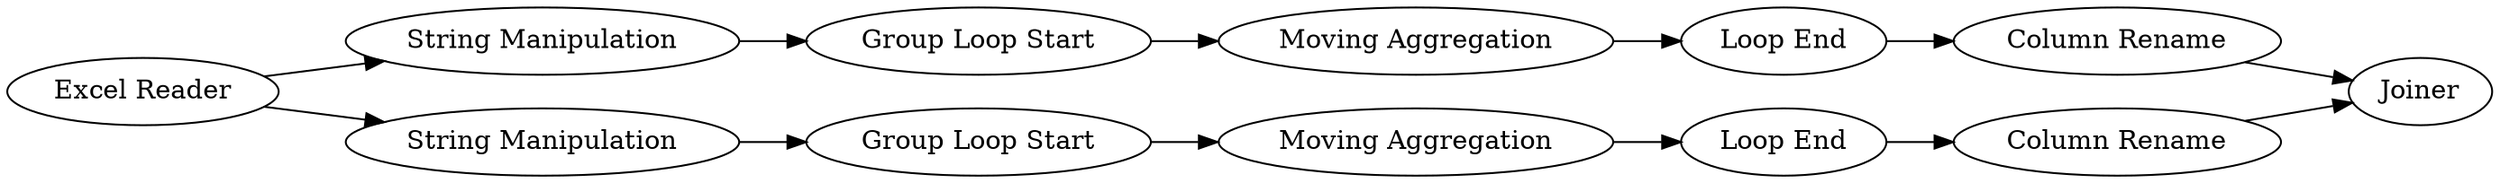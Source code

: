 digraph {
	18 -> 19
	16 -> 21
	17 -> 24
	23 -> 24
	15 -> 16
	7 -> 18
	21 -> 17
	19 -> 22
	6 -> 15
	1 -> 6
	1 -> 7
	22 -> 23
	16 [label="Moving Aggregation"]
	24 [label=Joiner]
	1 [label="Excel Reader"]
	7 [label="String Manipulation"]
	22 [label="Loop End"]
	23 [label="Column Rename"]
	18 [label="Group Loop Start"]
	21 [label="Loop End"]
	6 [label="String Manipulation"]
	15 [label="Group Loop Start"]
	17 [label="Column Rename"]
	19 [label="Moving Aggregation"]
	rankdir=LR
}
